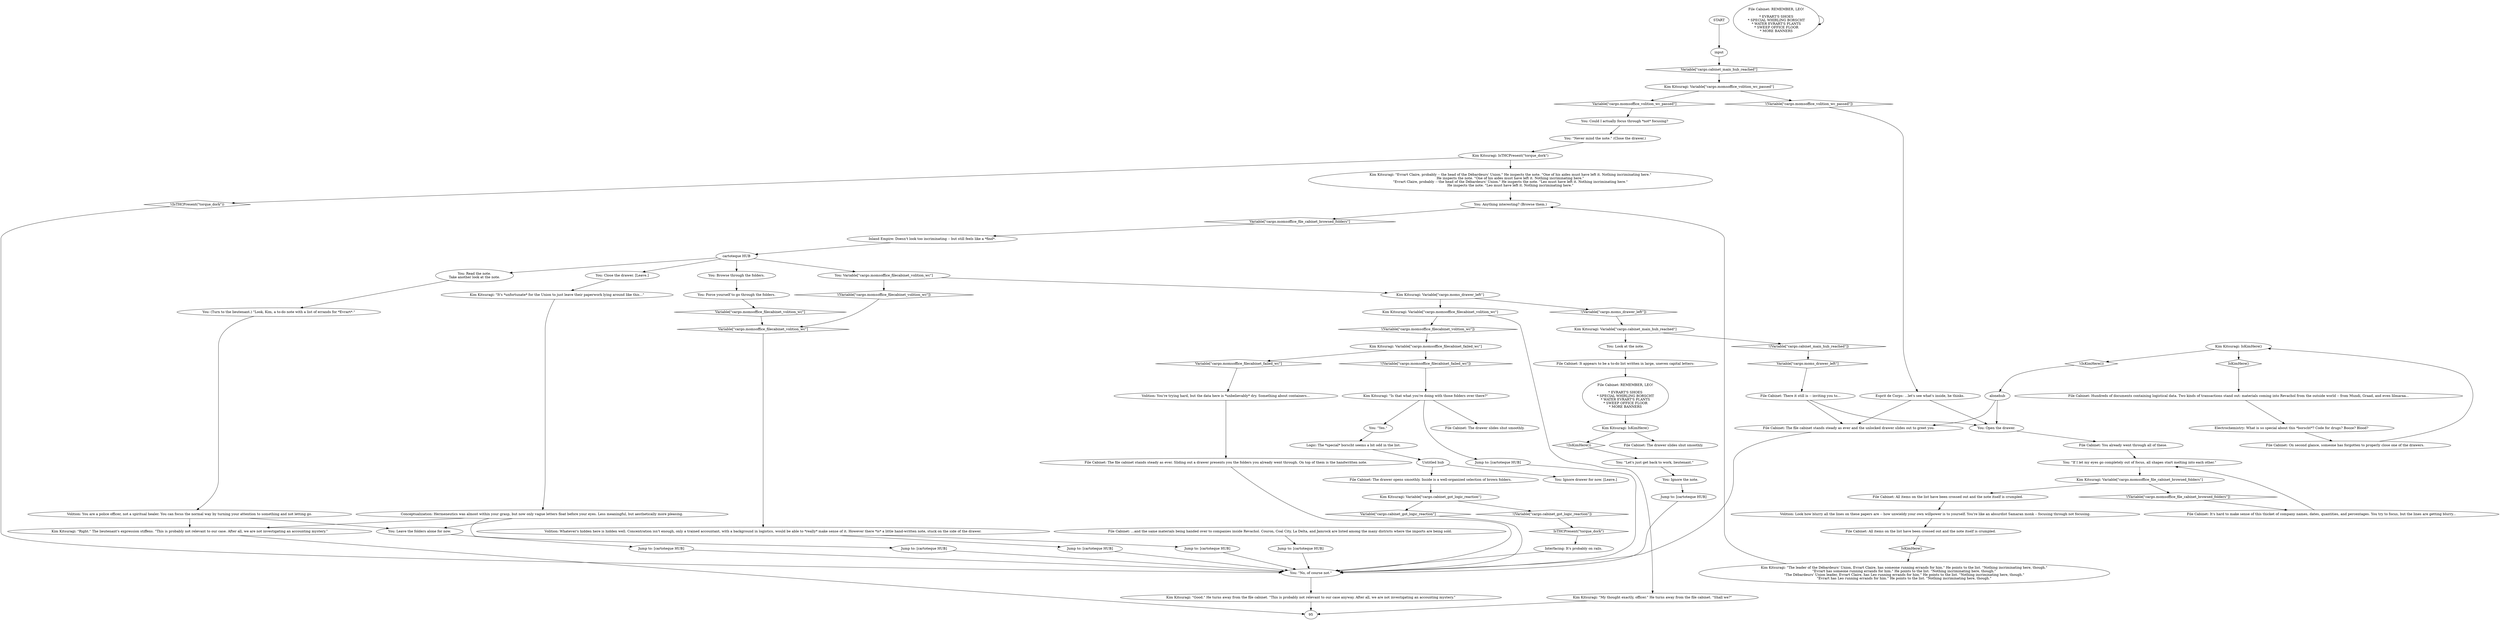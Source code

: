 # OFFICE / FILE CABINET
# THE FILE CABINET DIALOGUE
# ==================================================
digraph G {
	  0 [label="START"];
	  1 [label="input"];
	  2 [label="File Cabinet: There it still is -- inviting you to..."];
	  3 [label="You: \"Yes.\""];
	  4 [label="Kim Kitsuragi: Variable[\"cargo.momsoffice_filecabinet_failed_wc\"]"];
	  5 [label="Variable[\"cargo.momsoffice_filecabinet_failed_wc\"]", shape=diamond];
	  6 [label="!(Variable[\"cargo.momsoffice_filecabinet_failed_wc\"])", shape=diamond];
	  7 [label="Kim Kitsuragi: Variable[\"cargo.momsoffice_volition_wc_passed\"]"];
	  8 [label="Variable[\"cargo.momsoffice_volition_wc_passed\"]", shape=diamond];
	  9 [label="!(Variable[\"cargo.momsoffice_volition_wc_passed\"])", shape=diamond];
	  10 [label="Kim Kitsuragi: IsKimHere()"];
	  11 [label="IsKimHere()", shape=diamond];
	  12 [label="!(IsKimHere())", shape=diamond];
	  13 [label="Volition: Whatever's hidden here is hidden well. Concentration isn't enough, only a trained accountant, with a background in logistics, would be able to *really* make sense of it. However there *is* a little hand-written note, stuck on the side of the drawer."];
	  14 [label="Kim Kitsuragi: \"Good.\" He turns away from the file cabinet. \"This is probably not relevant to our case anyway. After all, we are not investigating an accounting mystery.\""];
	  15 [label="You: Close the drawer. [Leave.]"];
	  16 [label="File Cabinet: It's hard to make sense of this thicket of company names, dates, quantities, and percentages. You try to focus, but the lines are getting blurry..."];
	  17 [label="You: Leave the folders alone for now."];
	  18 [label="File Cabinet: It appears to be a to-do list written in large, uneven capital letters:"];
	  19 [label="You: Open the drawer."];
	  20 [label="alonehub"];
	  21 [label="Interfacing: It's probably on rails."];
	  22 [label="Kim Kitsuragi: Variable[\"cargo.cabinet_got_logic_reaction\"]"];
	  23 [label="Variable[\"cargo.cabinet_got_logic_reaction\"]", shape=diamond];
	  24 [label="!(Variable[\"cargo.cabinet_got_logic_reaction\"])", shape=diamond];
	  25 [label="You: Browse through the folders."];
	  26 [label="Volition: You're trying hard, but the data here is *unbelievably* dry. Something about containers..."];
	  27 [label="You: Read the note.\nTake another look at the note."];
	  28 [label="File Cabinet: REMEMBER, LEO!

* EVRART'S SHOES
* SPECIAL WHIRLING BORSCHT
* WATER EVRART'S PLANTS
* SWEEP OFFICE FLOOR
* MORE BANNERS"];
	  29 [label="File Cabinet: ...and the same materials being handed over to companies inside Revachol. Couron, Coal City, La Delta, and Jamrock are listed among the many districts where the imports are being sold."];
	  30 [label="Electrochemistry: What is so special about this *borscht*? Code for drugs? Booze? Blood?"];
	  31 [label="Untitled hub"];
	  32 [label="Kim Kitsuragi: \"The leader of the Débardeurs' Union, Evrart Claire, has someone running errands for him.\" He points to the list. \"Nothing incriminating here, though.\"\n\"Evrart has someone running errands for him.\" He points to the list. \"Nothing incriminating here, though.\"
\n\"The Débardeurs' Union leader, Evrart Claire, has Leo running errands for him.\" He points to the list. \"Nothing incriminating here, though.\"
\n\"Evrart has Leo running errands for him.\" He points to the list. \"Nothing incriminating here, though.\"
"];
	  33 [label="Jump to: [cartoteque HUB]"];
	  34 [label="You: \"If I let my eyes go completely out of focus, all shapes start melting into each other.\""];
	  35 [label="Kim Kitsuragi: \"Right.\" The lieutenant's expression stiffens. \"This is probably not relevant to our case. After all, we are not investigating an accounting mystery.\""];
	  36 [label="Logic: The *special* borscht seems a bit odd in the list."];
	  37 [label="You: Anything interesting? (Browse them.)"];
	  38 [label="Jump to: [cartoteque HUB]"];
	  39 [label="cartoteque HUB"];
	  40 [label="You: \"No, of course not.\""];
	  41 [label="File Cabinet: The drawer slides shut smoothly."];
	  42 [label="Kim Kitsuragi: IsTHCPresent(\"torque_dork\")"];
	  43 [label="IsTHCPresent(\"torque_dork\")", shape=diamond];
	  44 [label="!(IsTHCPresent(\"torque_dork\"))", shape=diamond];
	  45 [label="Kim Kitsuragi: \"Evrart Claire, probably -- the head of the Débardeurs' Union.\" He inspects the note. \"One of his aides must have left it. Nothing incriminating here.\"\nHe inspects the note. \"One of his aides must have left it. Nothing incriminating here.\"
\n\"Evrart Claire, probably -- the head of the Débardeurs' Union.\" He inspects the note. \"Leo must have left it. Nothing incriminating here.\"
\nHe inspects the note. \"Leo must have left it. Nothing incriminating here.\"
"];
	  46 [label="Volition: You are a police officer, not a spiritual healer. You can focus the normal way by turning your attention to something and not letting go."];
	  47 [label="You: \"Never mind the note.\" (Close the drawer.)"];
	  48 [label="Jump to: [cartoteque HUB]"];
	  49 [label="File Cabinet: On second glance, someone has forgotten to properly close one of the drawers."];
	  50 [label="Kim Kitsuragi: Variable[\"cargo.cabinet_main_hub_reached\"]"];
	  51 [label="Variable[\"cargo.cabinet_main_hub_reached\"]", shape=diamond];
	  52 [label="!(Variable[\"cargo.cabinet_main_hub_reached\"])", shape=diamond];
	  53 [label="You: Look at the note."];
	  54 [label="Jump to: [cartoteque HUB]"];
	  55 [label="Volition: Look how blurry all the lines on these papers are -- how unwieldy your own willpower is to yourself. You're like an absurdist Samaran monk -- focusing through not focusing."];
	  56 [label="Kim Kitsuragi: \"Is that what you're doing with those folders over there?\""];
	  57 [label="Kim Kitsuragi: Variable[\"cargo.momsoffice_file_cabinet_browsed_folders\"]"];
	  58 [label="Variable[\"cargo.momsoffice_file_cabinet_browsed_folders\"]", shape=diamond];
	  59 [label="!(Variable[\"cargo.momsoffice_file_cabinet_browsed_folders\"])", shape=diamond];
	  60 [label="File Cabinet: All items on the list have been crossed out and the note itself is crumpled."];
	  61 [label="File Cabinet: REMEMBER, LEO!

* EVRART'S SHOES
* SPECIAL WHIRLING BORSCHT
* WATER EVRART'S PLANTS
* SWEEP OFFICE FLOOR
* MORE BANNERS"];
	  62 [label="You: (Turn to the lieutenant.) \"Look, Kim, a to-do note with a list of errands for *Evrart*.\""];
	  63 [label="You: Ignore drawer for now. [Leave.]"];
	  64 [label="File Cabinet: The file cabinet stands steady as ever and the unlocked drawer slides out to greet you."];
	  65 [label="Esprit de Corps: ...let's see what's inside, he thinks."];
	  66 [label="Conceptualization: Hermeneutics was almost within your grasp, but now only vague letters float before your eyes. Less meaningful, but aesthetically more pleasing."];
	  67 [label="File Cabinet: All items on the list have been crossed out and the note itself is crumpled."];
	  68 [label="Kim Kitsuragi: IsKimHere()"];
	  69 [label="IsKimHere()", shape=diamond];
	  70 [label="!(IsKimHere())", shape=diamond];
	  71 [label="File Cabinet: The drawer slides shut smoothly."];
	  72 [label="Kim Kitsuragi: \"It's *unfortunate* for the Union to just leave their paperwork lying around like this...\""];
	  73 [label="File Cabinet: Hundreds of documents containing logistical data. Two kinds of transactions stand out: materials coming into Revachol from the outside world -- from Mundi, Graad, and even Iilmaraa..."];
	  74 [label="You: Force yourself to go through the folders."];
	  75 [label="You: Variable[\"cargo.momsoffice_filecabinet_volition_wc\"]"];
	  76 [label="Variable[\"cargo.momsoffice_filecabinet_volition_wc\"]", shape=diamond];
	  77 [label="!(Variable[\"cargo.momsoffice_filecabinet_volition_wc\"])", shape=diamond];
	  78 [label="Kim Kitsuragi: Variable[\"cargo.moms_drawer_left\"]"];
	  79 [label="Variable[\"cargo.moms_drawer_left\"]", shape=diamond];
	  80 [label="!(Variable[\"cargo.moms_drawer_left\"])", shape=diamond];
	  81 [label="Kim Kitsuragi: Variable[\"cargo.momsoffice_filecabinet_volition_wc\"]"];
	  82 [label="Variable[\"cargo.momsoffice_filecabinet_volition_wc\"]", shape=diamond];
	  83 [label="!(Variable[\"cargo.momsoffice_filecabinet_volition_wc\"])", shape=diamond];
	  84 [label="Kim Kitsuragi: \"My thought exactly, officer.\" He turns away from the file cabinet. \"Shall we?\""];
	  85 [label="You: Ignore the note."];
	  86 [label="File Cabinet: The drawer opens smoothly. Inside is a well-organized selection of brown folders."];
	  87 [label="File Cabinet: You already went through all of these."];
	  88 [label="Inland Empire: Doesn't look too incriminating -- but still feels like a *find*."];
	  89 [label="You: \"Let's just get back to work, lieutenant.\""];
	  90 [label="Jump to: [cartoteque HUB]"];
	  91 [label="File Cabinet: The file cabinet stands steady as ever. Sliding out a drawer presents you the folders you already went through. On top of them is the handwritten note."];
	  92 [label="You: Could I actually focus through *not* focusing?"];
	  93 [label="Jump to: [cartoteque HUB]"];
	  94 [label="Jump to: [cartoteque HUB]"];
	  0 -> 1
	  1 -> 51
	  2 -> 64
	  2 -> 19
	  3 -> 36
	  4 -> 5
	  4 -> 6
	  5 -> 26
	  6 -> 56
	  7 -> 8
	  7 -> 9
	  8 -> 92
	  9 -> 65
	  10 -> 11
	  10 -> 12
	  11 -> 73
	  12 -> 20
	  13 -> 48
	  13 -> 54
	  14 -> 95
	  15 -> 72
	  16 -> 34
	  17 -> 94
	  18 -> 28
	  19 -> 87
	  20 -> 64
	  20 -> 19
	  21 -> 40
	  22 -> 24
	  22 -> 23
	  23 -> 40
	  24 -> 43
	  25 -> 74
	  26 -> 91
	  27 -> 62
	  28 -> 68
	  29 -> 38
	  30 -> 49
	  31 -> 86
	  31 -> 63
	  32 -> 37
	  33 -> 40
	  34 -> 57
	  35 -> 95
	  36 -> 31
	  37 -> 58
	  38 -> 40
	  39 -> 25
	  39 -> 75
	  39 -> 27
	  39 -> 15
	  40 -> 14
	  42 -> 44
	  42 -> 45
	  43 -> 21
	  44 -> 40
	  45 -> 37
	  46 -> 17
	  46 -> 35
	  47 -> 42
	  48 -> 40
	  49 -> 10
	  50 -> 52
	  50 -> 53
	  51 -> 7
	  52 -> 79
	  53 -> 18
	  54 -> 40
	  55 -> 67
	  56 -> 41
	  56 -> 90
	  56 -> 3
	  57 -> 59
	  57 -> 60
	  58 -> 88
	  59 -> 16
	  60 -> 55
	  61 -> 61
	  62 -> 46
	  64 -> 40
	  65 -> 64
	  65 -> 19
	  66 -> 17
	  66 -> 35
	  66 -> 93
	  67 -> 69
	  68 -> 70
	  68 -> 71
	  69 -> 32
	  70 -> 89
	  72 -> 66
	  73 -> 30
	  74 -> 76
	  75 -> 77
	  75 -> 78
	  76 -> 82
	  77 -> 82
	  78 -> 80
	  78 -> 81
	  79 -> 2
	  80 -> 50
	  81 -> 83
	  81 -> 84
	  82 -> 13
	  83 -> 4
	  84 -> 95
	  85 -> 33
	  86 -> 22
	  87 -> 34
	  88 -> 39
	  89 -> 85
	  90 -> 40
	  91 -> 40
	  92 -> 47
	  93 -> 40
	  94 -> 40
}

